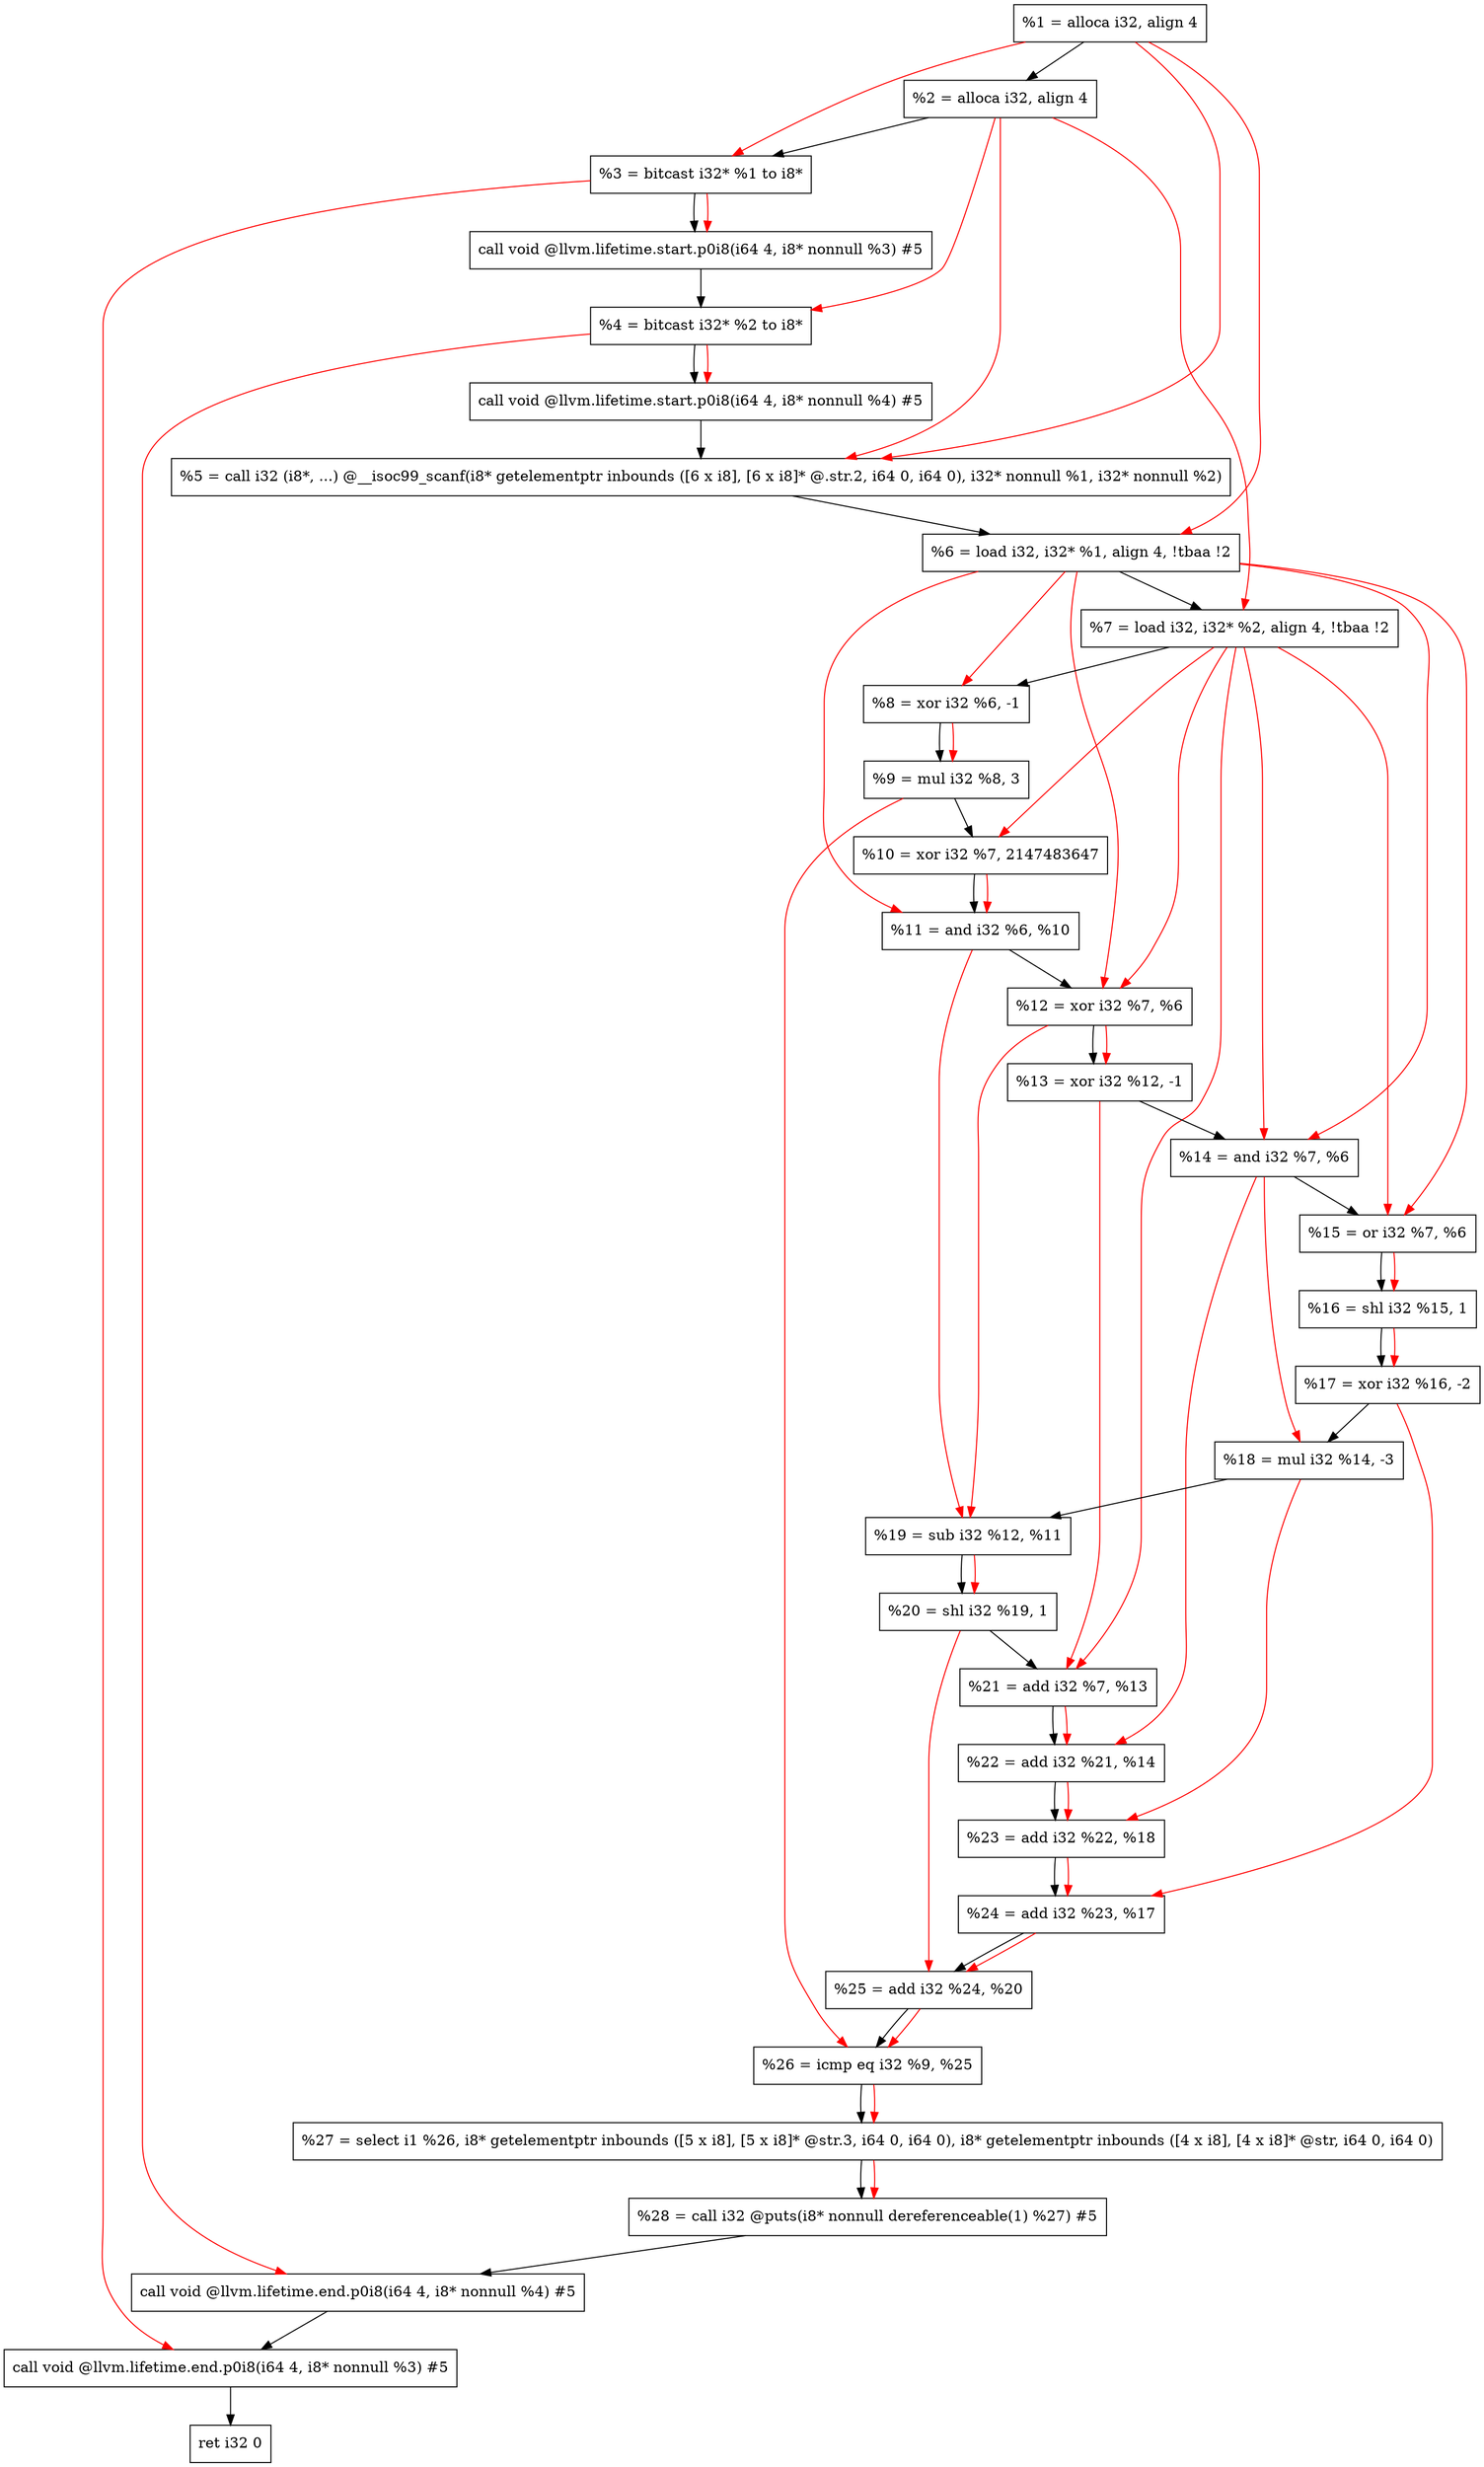 digraph "DFG for'main' function" {
	Node0x111da98[shape=record, label="  %1 = alloca i32, align 4"];
	Node0x111db18[shape=record, label="  %2 = alloca i32, align 4"];
	Node0x111dba8[shape=record, label="  %3 = bitcast i32* %1 to i8*"];
	Node0x111e008[shape=record, label="  call void @llvm.lifetime.start.p0i8(i64 4, i8* nonnull %3) #5"];
	Node0x111e0e8[shape=record, label="  %4 = bitcast i32* %2 to i8*"];
	Node0x111e208[shape=record, label="  call void @llvm.lifetime.start.p0i8(i64 4, i8* nonnull %4) #5"];
	Node0x111e440[shape=record, label="  %5 = call i32 (i8*, ...) @__isoc99_scanf(i8* getelementptr inbounds ([6 x i8], [6 x i8]* @.str.2, i64 0, i64 0), i32* nonnull %1, i32* nonnull %2)"];
	Node0x111e4f8[shape=record, label="  %6 = load i32, i32* %1, align 4, !tbaa !2"];
	Node0x111f468[shape=record, label="  %7 = load i32, i32* %2, align 4, !tbaa !2"];
	Node0x111faf0[shape=record, label="  %8 = xor i32 %6, -1"];
	Node0x111fb60[shape=record, label="  %9 = mul i32 %8, 3"];
	Node0x111fc00[shape=record, label="  %10 = xor i32 %7, 2147483647"];
	Node0x111fc70[shape=record, label="  %11 = and i32 %6, %10"];
	Node0x111fce0[shape=record, label="  %12 = xor i32 %7, %6"];
	Node0x111fd50[shape=record, label="  %13 = xor i32 %12, -1"];
	Node0x111fdc0[shape=record, label="  %14 = and i32 %7, %6"];
	Node0x111fe30[shape=record, label="  %15 = or i32 %7, %6"];
	Node0x111fea0[shape=record, label="  %16 = shl i32 %15, 1"];
	Node0x111ff10[shape=record, label="  %17 = xor i32 %16, -2"];
	Node0x111ff80[shape=record, label="  %18 = mul i32 %14, -3"];
	Node0x111fff0[shape=record, label="  %19 = sub i32 %12, %11"];
	Node0x1120060[shape=record, label="  %20 = shl i32 %19, 1"];
	Node0x11200d0[shape=record, label="  %21 = add i32 %7, %13"];
	Node0x1120140[shape=record, label="  %22 = add i32 %21, %14"];
	Node0x11201b0[shape=record, label="  %23 = add i32 %22, %18"];
	Node0x1120220[shape=record, label="  %24 = add i32 %23, %17"];
	Node0x1120290[shape=record, label="  %25 = add i32 %24, %20"];
	Node0x1120300[shape=record, label="  %26 = icmp eq i32 %9, %25"];
	Node0x10be9d8[shape=record, label="  %27 = select i1 %26, i8* getelementptr inbounds ([5 x i8], [5 x i8]* @str.3, i64 0, i64 0), i8* getelementptr inbounds ([4 x i8], [4 x i8]* @str, i64 0, i64 0)"];
	Node0x1120390[shape=record, label="  %28 = call i32 @puts(i8* nonnull dereferenceable(1) %27) #5"];
	Node0x11205e8[shape=record, label="  call void @llvm.lifetime.end.p0i8(i64 4, i8* nonnull %4) #5"];
	Node0x1120748[shape=record, label="  call void @llvm.lifetime.end.p0i8(i64 4, i8* nonnull %3) #5"];
	Node0x1120808[shape=record, label="  ret i32 0"];
	Node0x111da98 -> Node0x111db18;
	Node0x111db18 -> Node0x111dba8;
	Node0x111dba8 -> Node0x111e008;
	Node0x111e008 -> Node0x111e0e8;
	Node0x111e0e8 -> Node0x111e208;
	Node0x111e208 -> Node0x111e440;
	Node0x111e440 -> Node0x111e4f8;
	Node0x111e4f8 -> Node0x111f468;
	Node0x111f468 -> Node0x111faf0;
	Node0x111faf0 -> Node0x111fb60;
	Node0x111fb60 -> Node0x111fc00;
	Node0x111fc00 -> Node0x111fc70;
	Node0x111fc70 -> Node0x111fce0;
	Node0x111fce0 -> Node0x111fd50;
	Node0x111fd50 -> Node0x111fdc0;
	Node0x111fdc0 -> Node0x111fe30;
	Node0x111fe30 -> Node0x111fea0;
	Node0x111fea0 -> Node0x111ff10;
	Node0x111ff10 -> Node0x111ff80;
	Node0x111ff80 -> Node0x111fff0;
	Node0x111fff0 -> Node0x1120060;
	Node0x1120060 -> Node0x11200d0;
	Node0x11200d0 -> Node0x1120140;
	Node0x1120140 -> Node0x11201b0;
	Node0x11201b0 -> Node0x1120220;
	Node0x1120220 -> Node0x1120290;
	Node0x1120290 -> Node0x1120300;
	Node0x1120300 -> Node0x10be9d8;
	Node0x10be9d8 -> Node0x1120390;
	Node0x1120390 -> Node0x11205e8;
	Node0x11205e8 -> Node0x1120748;
	Node0x1120748 -> Node0x1120808;
edge [color=red]
	Node0x111da98 -> Node0x111dba8;
	Node0x111dba8 -> Node0x111e008;
	Node0x111db18 -> Node0x111e0e8;
	Node0x111e0e8 -> Node0x111e208;
	Node0x111da98 -> Node0x111e440;
	Node0x111db18 -> Node0x111e440;
	Node0x111da98 -> Node0x111e4f8;
	Node0x111db18 -> Node0x111f468;
	Node0x111e4f8 -> Node0x111faf0;
	Node0x111faf0 -> Node0x111fb60;
	Node0x111f468 -> Node0x111fc00;
	Node0x111e4f8 -> Node0x111fc70;
	Node0x111fc00 -> Node0x111fc70;
	Node0x111f468 -> Node0x111fce0;
	Node0x111e4f8 -> Node0x111fce0;
	Node0x111fce0 -> Node0x111fd50;
	Node0x111f468 -> Node0x111fdc0;
	Node0x111e4f8 -> Node0x111fdc0;
	Node0x111f468 -> Node0x111fe30;
	Node0x111e4f8 -> Node0x111fe30;
	Node0x111fe30 -> Node0x111fea0;
	Node0x111fea0 -> Node0x111ff10;
	Node0x111fdc0 -> Node0x111ff80;
	Node0x111fce0 -> Node0x111fff0;
	Node0x111fc70 -> Node0x111fff0;
	Node0x111fff0 -> Node0x1120060;
	Node0x111f468 -> Node0x11200d0;
	Node0x111fd50 -> Node0x11200d0;
	Node0x11200d0 -> Node0x1120140;
	Node0x111fdc0 -> Node0x1120140;
	Node0x1120140 -> Node0x11201b0;
	Node0x111ff80 -> Node0x11201b0;
	Node0x11201b0 -> Node0x1120220;
	Node0x111ff10 -> Node0x1120220;
	Node0x1120220 -> Node0x1120290;
	Node0x1120060 -> Node0x1120290;
	Node0x111fb60 -> Node0x1120300;
	Node0x1120290 -> Node0x1120300;
	Node0x1120300 -> Node0x10be9d8;
	Node0x10be9d8 -> Node0x1120390;
	Node0x111e0e8 -> Node0x11205e8;
	Node0x111dba8 -> Node0x1120748;
}
